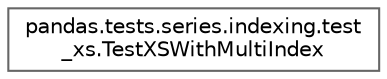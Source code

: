 digraph "Graphical Class Hierarchy"
{
 // LATEX_PDF_SIZE
  bgcolor="transparent";
  edge [fontname=Helvetica,fontsize=10,labelfontname=Helvetica,labelfontsize=10];
  node [fontname=Helvetica,fontsize=10,shape=box,height=0.2,width=0.4];
  rankdir="LR";
  Node0 [id="Node000000",label="pandas.tests.series.indexing.test\l_xs.TestXSWithMultiIndex",height=0.2,width=0.4,color="grey40", fillcolor="white", style="filled",URL="$dc/db7/classpandas_1_1tests_1_1series_1_1indexing_1_1test__xs_1_1TestXSWithMultiIndex.html",tooltip=" "];
}
